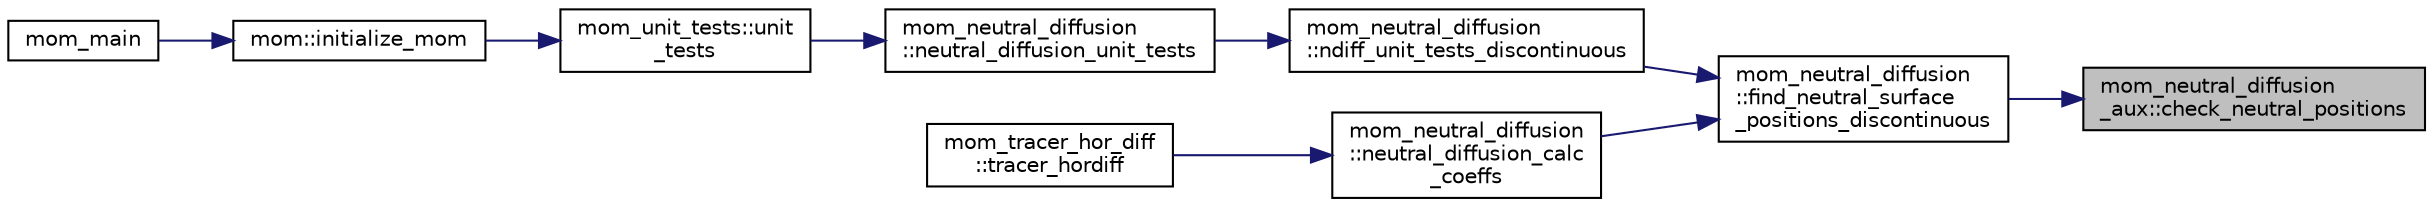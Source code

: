 digraph "mom_neutral_diffusion_aux::check_neutral_positions"
{
 // INTERACTIVE_SVG=YES
 // LATEX_PDF_SIZE
  edge [fontname="Helvetica",fontsize="10",labelfontname="Helvetica",labelfontsize="10"];
  node [fontname="Helvetica",fontsize="10",shape=record];
  rankdir="RL";
  Node1 [label="mom_neutral_diffusion\l_aux::check_neutral_positions",height=0.2,width=0.4,color="black", fillcolor="grey75", style="filled", fontcolor="black",tooltip=" "];
  Node1 -> Node2 [dir="back",color="midnightblue",fontsize="10",style="solid",fontname="Helvetica"];
  Node2 [label="mom_neutral_diffusion\l::find_neutral_surface\l_positions_discontinuous",height=0.2,width=0.4,color="black", fillcolor="white", style="filled",URL="$namespacemom__neutral__diffusion.html#a6fa2155b5a489dc1c3d057a7da11ded2",tooltip="Higher order version of find_neutral_surface_positions. Returns positions within left/right columns o..."];
  Node2 -> Node3 [dir="back",color="midnightblue",fontsize="10",style="solid",fontname="Helvetica"];
  Node3 [label="mom_neutral_diffusion\l::ndiff_unit_tests_discontinuous",height=0.2,width=0.4,color="black", fillcolor="white", style="filled",URL="$namespacemom__neutral__diffusion.html#aa44f980bb24df5dc71913b32892b2f71",tooltip=" "];
  Node3 -> Node4 [dir="back",color="midnightblue",fontsize="10",style="solid",fontname="Helvetica"];
  Node4 [label="mom_neutral_diffusion\l::neutral_diffusion_unit_tests",height=0.2,width=0.4,color="black", fillcolor="white", style="filled",URL="$namespacemom__neutral__diffusion.html#a6f91c93a6363fb39395796420f25fad2",tooltip="Returns true if unit tests of neutral_diffusion functions fail. Otherwise returns false."];
  Node4 -> Node5 [dir="back",color="midnightblue",fontsize="10",style="solid",fontname="Helvetica"];
  Node5 [label="mom_unit_tests::unit\l_tests",height=0.2,width=0.4,color="black", fillcolor="white", style="filled",URL="$namespacemom__unit__tests.html#a57645db02bc734c32de50d028ef906ac",tooltip="Calls unit tests for other modules. Note that if a unit test returns true, a FATAL error is triggered..."];
  Node5 -> Node6 [dir="back",color="midnightblue",fontsize="10",style="solid",fontname="Helvetica"];
  Node6 [label="mom::initialize_mom",height=0.2,width=0.4,color="black", fillcolor="white", style="filled",URL="$namespacemom.html#a96708b16215666edbfa5b46228f3a200",tooltip="Initialize MOM, including memory allocation, setting up parameters and diagnostics,..."];
  Node6 -> Node7 [dir="back",color="midnightblue",fontsize="10",style="solid",fontname="Helvetica"];
  Node7 [label="mom_main",height=0.2,width=0.4,color="black", fillcolor="white", style="filled",URL="$MOM__driver_8F90.html#a08fffeb2d8e8acbf9ed4609be6d258c6",tooltip=" "];
  Node2 -> Node8 [dir="back",color="midnightblue",fontsize="10",style="solid",fontname="Helvetica"];
  Node8 [label="mom_neutral_diffusion\l::neutral_diffusion_calc\l_coeffs",height=0.2,width=0.4,color="black", fillcolor="white", style="filled",URL="$namespacemom__neutral__diffusion.html#a912fd9a78666e8ad1001ee0a06e03d9a",tooltip="Calculate remapping factors for u/v columns used to map adjoining columns to a shared coordinate spac..."];
  Node8 -> Node9 [dir="back",color="midnightblue",fontsize="10",style="solid",fontname="Helvetica"];
  Node9 [label="mom_tracer_hor_diff\l::tracer_hordiff",height=0.2,width=0.4,color="black", fillcolor="white", style="filled",URL="$namespacemom__tracer__hor__diff.html#a069e22612062290389c2630c7f90ede2",tooltip="Compute along-coordinate diffusion of all tracers using the diffusivity in CSKhTr,..."];
}
